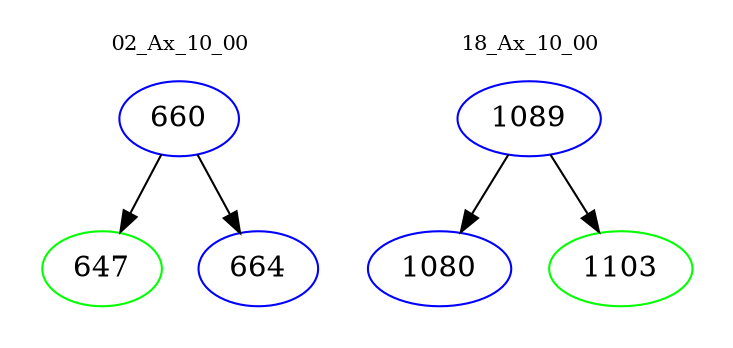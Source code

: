 digraph{
subgraph cluster_0 {
color = white
label = "02_Ax_10_00";
fontsize=10;
T0_660 [label="660", color="blue"]
T0_660 -> T0_647 [color="black"]
T0_647 [label="647", color="green"]
T0_660 -> T0_664 [color="black"]
T0_664 [label="664", color="blue"]
}
subgraph cluster_1 {
color = white
label = "18_Ax_10_00";
fontsize=10;
T1_1089 [label="1089", color="blue"]
T1_1089 -> T1_1080 [color="black"]
T1_1080 [label="1080", color="blue"]
T1_1089 -> T1_1103 [color="black"]
T1_1103 [label="1103", color="green"]
}
}
